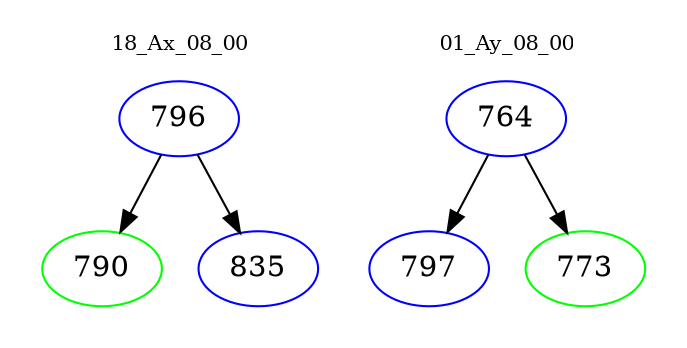 digraph{
subgraph cluster_0 {
color = white
label = "18_Ax_08_00";
fontsize=10;
T0_796 [label="796", color="blue"]
T0_796 -> T0_790 [color="black"]
T0_790 [label="790", color="green"]
T0_796 -> T0_835 [color="black"]
T0_835 [label="835", color="blue"]
}
subgraph cluster_1 {
color = white
label = "01_Ay_08_00";
fontsize=10;
T1_764 [label="764", color="blue"]
T1_764 -> T1_797 [color="black"]
T1_797 [label="797", color="blue"]
T1_764 -> T1_773 [color="black"]
T1_773 [label="773", color="green"]
}
}
